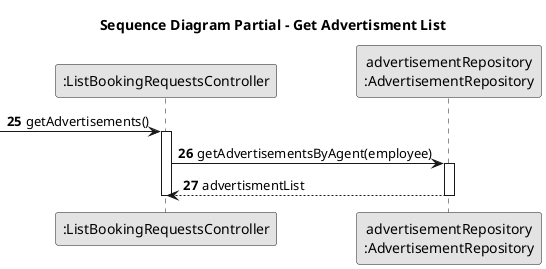 @startuml Sequence Diagram Partial - Get Advertisment List
skinparam monochrome true
skinparam packageStyle rectangle
skinparam shadowing false

title Sequence Diagram Partial - Get Advertisment List
autonumber

'hide footbox
participant ":ListBookingRequestsController" as CTRL
participant "advertisementRepository\n:AdvertisementRepository" as AR

autonumber 25
-> CTRL : getAdvertisements()
activate CTRL
	CTRL -> AR : getAdvertisementsByAgent(employee)
	activate AR
		AR --> CTRL : advertismentList
	deactivate AR
deactivate CTRL

@enduml